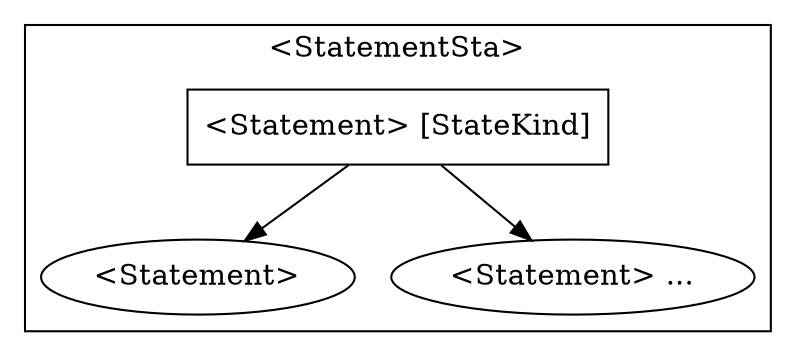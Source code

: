 digraph {

    subgraph clusterStatementSta {
        label="<StatementSta>"
        statementSta[shape="box" label="<Statement> [StateKind]"];
        statementState[label="<Statement>"];
        statementStateMore[label="<Statement> ..."];
    }

    {
        statementSta -> statementState;
        statementSta -> statementStateMore;
    }
}